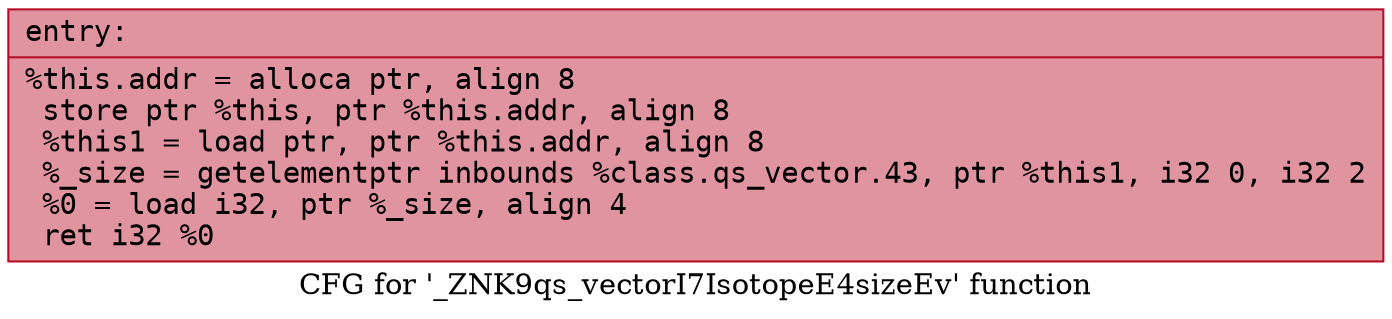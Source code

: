 digraph "CFG for '_ZNK9qs_vectorI7IsotopeE4sizeEv' function" {
	label="CFG for '_ZNK9qs_vectorI7IsotopeE4sizeEv' function";

	Node0x55dfe4ba43a0 [shape=record,color="#b70d28ff", style=filled, fillcolor="#b70d2870" fontname="Courier",label="{entry:\l|  %this.addr = alloca ptr, align 8\l  store ptr %this, ptr %this.addr, align 8\l  %this1 = load ptr, ptr %this.addr, align 8\l  %_size = getelementptr inbounds %class.qs_vector.43, ptr %this1, i32 0, i32 2\l  %0 = load i32, ptr %_size, align 4\l  ret i32 %0\l}"];
}
